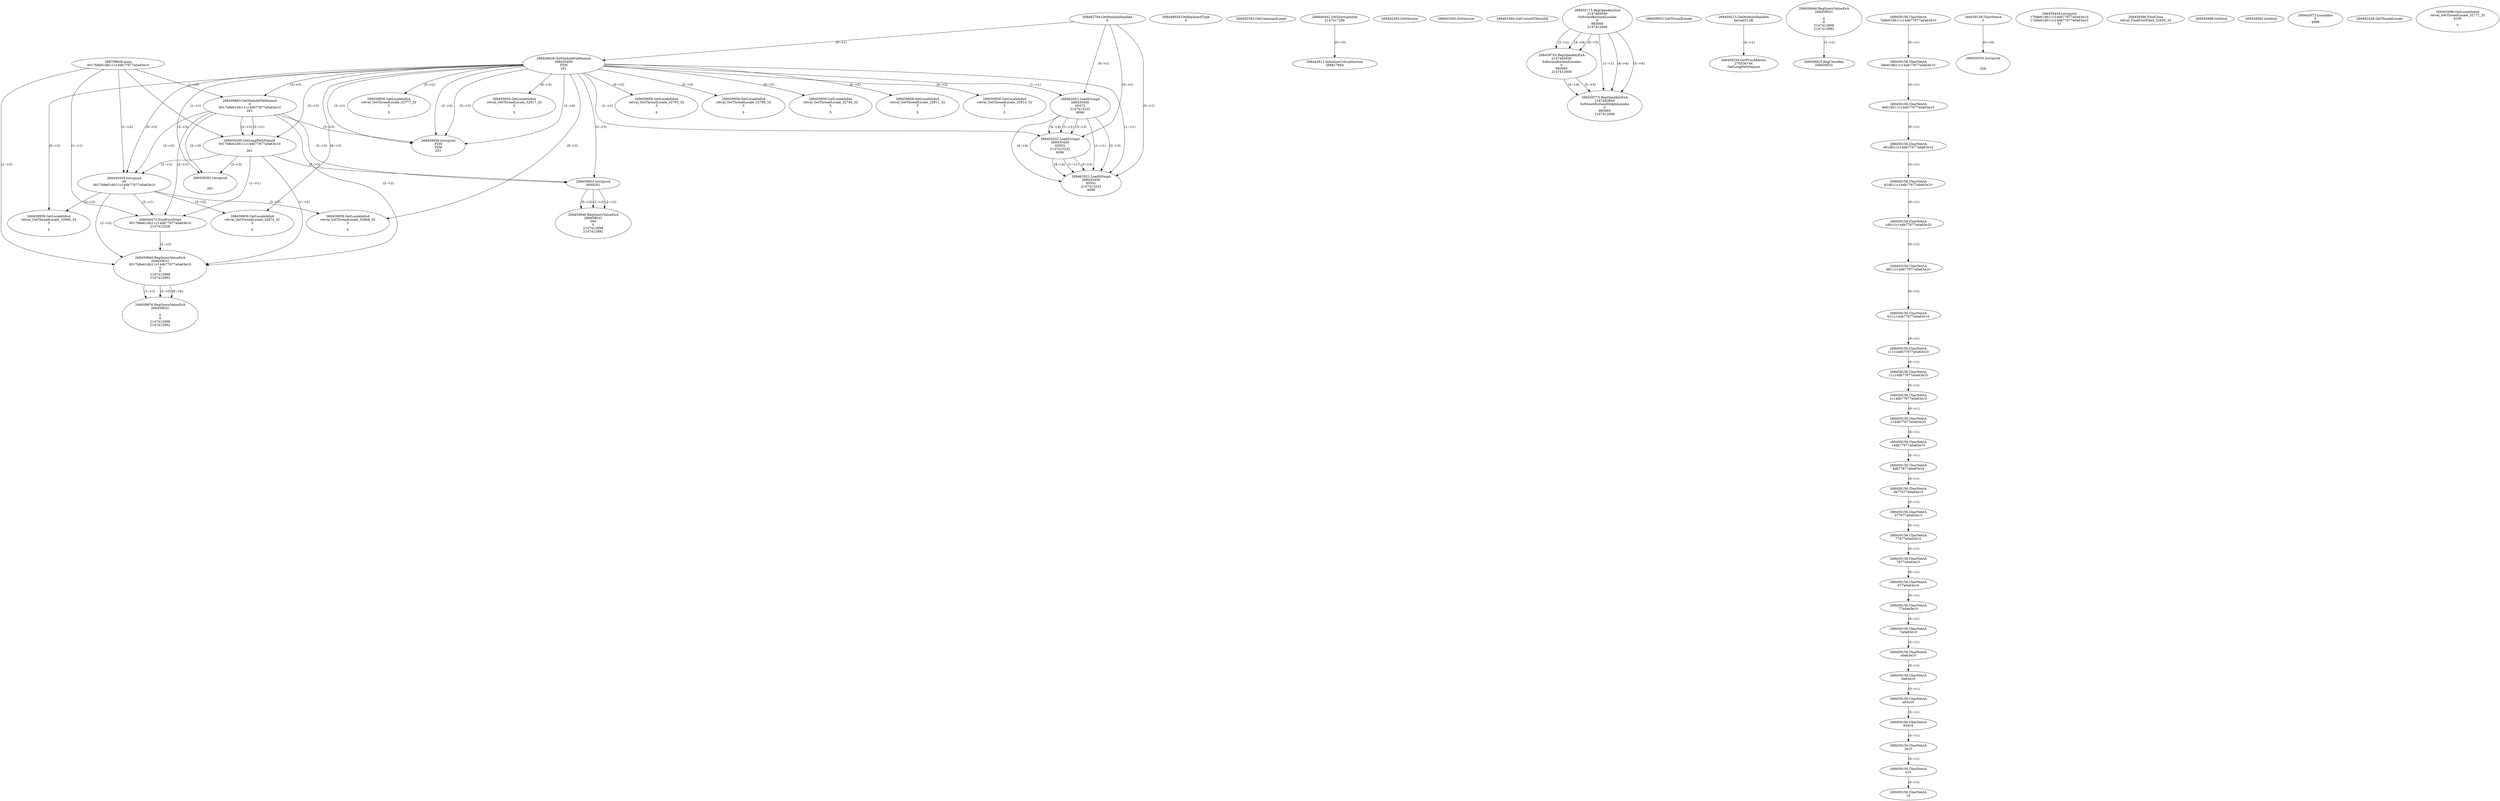 // Global SCDG with merge call
digraph {
	0 [label="268798648.main
0017b8e61dfc11c14db77677a0a63e10"]
	1 [label="268462704.GetModuleHandleA
0"]
	2 [label="268448929.GetKeyboardType
0"]
	3 [label="268462363.GetCommandLineA
"]
	4 [label="268440442.GetStartupInfoA
2147417296"]
	5 [label="268462383.GetVersion
"]
	6 [label="268462400.GetVersion
"]
	7 [label="268462460.GetCurrentThreadId
"]
	8 [label="268459026.GetModuleFileNameA
268435456
PZM
261"]
	1 -> 8 [label="(0-->1)"]
	9 [label="268459683.GetModuleFileNameA
0
0017b8e61dfc11c14db77677a0a63e10
261"]
	0 -> 9 [label="(1-->2)"]
	8 -> 9 [label="(3-->3)"]
	10 [label="268459713.RegOpenKeyExA
2147483649
Software\Borland\Locales
0
983065
2147412908"]
	11 [label="268459743.RegOpenKeyExA
2147483650
Software\Borland\Locales
0
983065
2147412908"]
	10 -> 11 [label="(2-->2)"]
	10 -> 11 [label="(4-->4)"]
	10 -> 11 [label="(5-->5)"]
	12 [label="268459773.RegOpenKeyExA
2147483649
Software\Borland\Delphi\Locales
0
983065
2147412908"]
	10 -> 12 [label="(1-->1)"]
	10 -> 12 [label="(4-->4)"]
	11 -> 12 [label="(4-->4)"]
	10 -> 12 [label="(5-->5)"]
	11 -> 12 [label="(5-->5)"]
	13 [label="268459939.lstrcpynA
PZM
PZM
261"]
	8 -> 13 [label="(2-->1)"]
	8 -> 13 [label="(2-->2)"]
	8 -> 13 [label="(3-->3)"]
	9 -> 13 [label="(3-->3)"]
	8 -> 13 [label="(2-->0)"]
	14 [label="268459952.GetThreadLocale
"]
	15 [label="268459958.GetLocaleInfoA
retval_GetThreadLocale_32777_32
3

5"]
	8 -> 15 [label="(0-->2)"]
	16 [label="268462022.LoadStringA
268435456
65472
2147413232
4096"]
	1 -> 16 [label="(0-->1)"]
	8 -> 16 [label="(1-->1)"]
	17 [label="268459213.GetModuleHandleA
kernel32.dll"]
	18 [label="268459230.GetProcAddress
270536744
GetLongPathNameA"]
	17 -> 18 [label="(0-->1)"]
	19 [label="268459260.GetLongPathNameA
0017b8e61dfc11c14db77677a0a63e10

261"]
	0 -> 19 [label="(1-->1)"]
	9 -> 19 [label="(2-->1)"]
	8 -> 19 [label="(3-->3)"]
	9 -> 19 [label="(3-->3)"]
	20 [label="268459282.lstrcpynA


261"]
	8 -> 20 [label="(3-->3)"]
	9 -> 20 [label="(3-->3)"]
	19 -> 20 [label="(3-->3)"]
	21 [label="268459846.RegQueryValueExA
268459031

0
0
2147412898
2147412892"]
	22 [label="268459910.RegCloseKey
268459031"]
	21 -> 22 [label="(1-->1)"]
	23 [label="268459958.GetLocaleInfoA
retval_GetThreadLocale_32817_32
3

5"]
	8 -> 23 [label="(0-->2)"]
	24 [label="268462022.LoadStringA
268435456
65503
2147413232
4096"]
	1 -> 24 [label="(0-->1)"]
	8 -> 24 [label="(1-->1)"]
	16 -> 24 [label="(1-->1)"]
	16 -> 24 [label="(3-->3)"]
	16 -> 24 [label="(4-->4)"]
	25 [label="268462022.LoadStringA
268435456
65501
2147413232
4096"]
	1 -> 25 [label="(0-->1)"]
	8 -> 25 [label="(1-->1)"]
	16 -> 25 [label="(1-->1)"]
	24 -> 25 [label="(1-->1)"]
	16 -> 25 [label="(3-->3)"]
	24 -> 25 [label="(3-->3)"]
	16 -> 25 [label="(4-->4)"]
	24 -> 25 [label="(4-->4)"]
	26 [label="268459395.lstrcpynA
00
0017b8e61dfc11c14db77677a0a63e10
3"]
	0 -> 26 [label="(1-->2)"]
	9 -> 26 [label="(2-->2)"]
	19 -> 26 [label="(1-->2)"]
	8 -> 26 [label="(0-->3)"]
	27 [label="268459156.CharNextA
7b8e61dfc11c14db77677a0a63e10"]
	28 [label="268459156.CharNextA
b8e61dfc11c14db77677a0a63e10"]
	27 -> 28 [label="(0-->1)"]
	29 [label="268459156.CharNextA
8e61dfc11c14db77677a0a63e10"]
	28 -> 29 [label="(0-->1)"]
	30 [label="268459156.CharNextA
e61dfc11c14db77677a0a63e10"]
	29 -> 30 [label="(0-->1)"]
	31 [label="268459156.CharNextA
61dfc11c14db77677a0a63e10"]
	30 -> 31 [label="(0-->1)"]
	32 [label="268459156.CharNextA
1dfc11c14db77677a0a63e10"]
	31 -> 32 [label="(0-->1)"]
	33 [label="268459156.CharNextA
dfc11c14db77677a0a63e10"]
	32 -> 33 [label="(0-->1)"]
	34 [label="268459156.CharNextA
fc11c14db77677a0a63e10"]
	33 -> 34 [label="(0-->1)"]
	35 [label="268459156.CharNextA
c11c14db77677a0a63e10"]
	34 -> 35 [label="(0-->1)"]
	36 [label="268459156.CharNextA
11c14db77677a0a63e10"]
	35 -> 36 [label="(0-->1)"]
	37 [label="268459156.CharNextA
1c14db77677a0a63e10"]
	36 -> 37 [label="(0-->1)"]
	38 [label="268459156.CharNextA
c14db77677a0a63e10"]
	37 -> 38 [label="(0-->1)"]
	39 [label="268459156.CharNextA
14db77677a0a63e10"]
	38 -> 39 [label="(0-->1)"]
	40 [label="268459156.CharNextA
4db77677a0a63e10"]
	39 -> 40 [label="(0-->1)"]
	41 [label="268459156.CharNextA
db77677a0a63e10"]
	40 -> 41 [label="(0-->1)"]
	42 [label="268459156.CharNextA
b77677a0a63e10"]
	41 -> 42 [label="(0-->1)"]
	43 [label="268459156.CharNextA
77677a0a63e10"]
	42 -> 43 [label="(0-->1)"]
	44 [label="268459156.CharNextA
7677a0a63e10"]
	43 -> 44 [label="(0-->1)"]
	45 [label="268459156.CharNextA
677a0a63e10"]
	44 -> 45 [label="(0-->1)"]
	46 [label="268459156.CharNextA
77a0a63e10"]
	45 -> 46 [label="(0-->1)"]
	47 [label="268459156.CharNextA
7a0a63e10"]
	46 -> 47 [label="(0-->1)"]
	48 [label="268459156.CharNextA
a0a63e10"]
	47 -> 48 [label="(0-->1)"]
	49 [label="268459156.CharNextA
0a63e10"]
	48 -> 49 [label="(0-->1)"]
	50 [label="268459156.CharNextA
a63e10"]
	49 -> 50 [label="(0-->1)"]
	51 [label="268459156.CharNextA
63e10"]
	50 -> 51 [label="(0-->1)"]
	52 [label="268459156.CharNextA
3e10"]
	51 -> 52 [label="(0-->1)"]
	53 [label="268459156.CharNextA
e10"]
	52 -> 53 [label="(0-->1)"]
	54 [label="268459156.CharNextA
10"]
	53 -> 54 [label="(0-->1)"]
	55 [label="268459156.CharNextA
0"]
	56 [label="268459454.lstrcpynA
17b8e61dfc11c14db77677a0a63e10
17b8e61dfc11c14db77677a0a63e10
31"]
	57 [label="268459473.FindFirstFileA
0017b8e61dfc11c14db77677a0a63e10
2147412258"]
	0 -> 57 [label="(1-->1)"]
	9 -> 57 [label="(2-->1)"]
	19 -> 57 [label="(1-->1)"]
	26 -> 57 [label="(2-->1)"]
	58 [label="268459846.RegQueryValueExA
268459031
0017b8e61dfc11c14db77677a0a63e10
0
0
2147412898
2147412892"]
	0 -> 58 [label="(1-->2)"]
	9 -> 58 [label="(2-->2)"]
	19 -> 58 [label="(1-->2)"]
	26 -> 58 [label="(2-->2)"]
	57 -> 58 [label="(1-->2)"]
	59 [label="268459876.RegQueryValueExA
268459031

0
0
2147412898
2147412892"]
	58 -> 59 [label="(1-->1)"]
	58 -> 59 [label="(5-->5)"]
	58 -> 59 [label="(6-->6)"]
	60 [label="268459958.GetLocaleInfoA
retval_GetThreadLocale_32874_32
3

5"]
	8 -> 60 [label="(0-->2)"]
	26 -> 60 [label="(3-->2)"]
	61 [label="268459486.FindClose
retval_FindFirstFileA_32834_32"]
	62 [label="268459498.lstrlenA
"]
	63 [label="268459550.lstrcpynA


258"]
	55 -> 63 [label="(0-->0)"]
	64 [label="268459562.lstrlenA
"]
	65 [label="268459603.lstrcpynA
00\
00\
261"]
	8 -> 65 [label="(3-->3)"]
	9 -> 65 [label="(3-->3)"]
	19 -> 65 [label="(3-->3)"]
	66 [label="268459846.RegQueryValueExA
268459031
00\
0
0
2147412898
2147412892"]
	65 -> 66 [label="(1-->2)"]
	65 -> 66 [label="(2-->2)"]
	65 -> 66 [label="(0-->2)"]
	67 [label="268459958.GetLocaleInfoA
retval_GetThreadLocale_32868_32
3

5"]
	8 -> 67 [label="(0-->2)"]
	26 -> 67 [label="(3-->2)"]
	68 [label="268442611.InitializeCriticalSection
268817868"]
	4 -> 68 [label="(0-->0)"]
	69 [label="268442672.LocalAlloc
0
4088"]
	70 [label="268462428.GetThreadLocale
"]
	71 [label="268462098.GetLocaleInfoA
retval_GetThreadLocale_32771_32
4100

7"]
	72 [label="268459958.GetLocaleInfoA
retval_GetThreadLocale_32793_32
3

5"]
	8 -> 72 [label="(0-->2)"]
	73 [label="268459958.GetLocaleInfoA
retval_GetThreadLocale_32790_32
3

5"]
	8 -> 73 [label="(0-->2)"]
	74 [label="268459958.GetLocaleInfoA
retval_GetThreadLocale_32785_32
3

5"]
	8 -> 74 [label="(0-->2)"]
	75 [label="268459958.GetLocaleInfoA
retval_GetThreadLocale_32860_32
3

5"]
	8 -> 75 [label="(0-->2)"]
	26 -> 75 [label="(3-->2)"]
	76 [label="268459958.GetLocaleInfoA
retval_GetThreadLocale_32811_32
3

5"]
	8 -> 76 [label="(0-->2)"]
	77 [label="268459958.GetLocaleInfoA
retval_GetThreadLocale_32813_32
3

5"]
	8 -> 77 [label="(0-->2)"]
}
